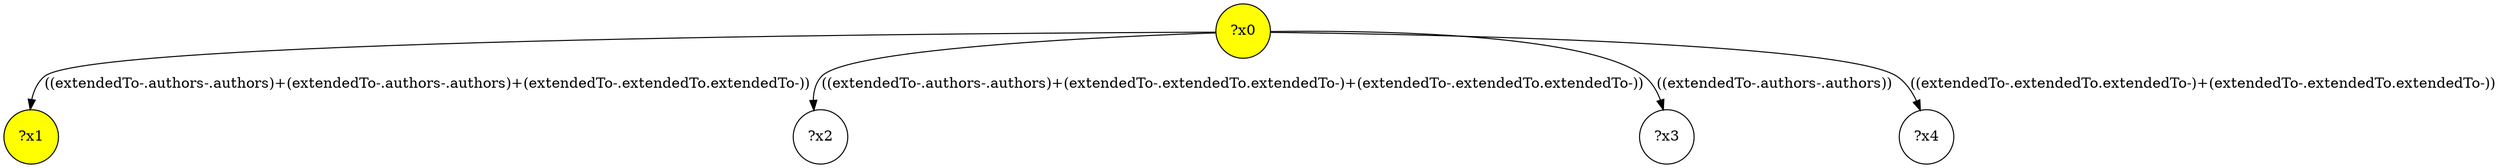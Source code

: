 digraph g {
	x0 [fillcolor="yellow", style="filled," shape=circle, label="?x0"];
	x1 [fillcolor="yellow", style="filled," shape=circle, label="?x1"];
	x0 -> x1 [label="((extendedTo-.authors-.authors)+(extendedTo-.authors-.authors)+(extendedTo-.extendedTo.extendedTo-))"];
	x2 [shape=circle, label="?x2"];
	x0 -> x2 [label="((extendedTo-.authors-.authors)+(extendedTo-.extendedTo.extendedTo-)+(extendedTo-.extendedTo.extendedTo-))"];
	x3 [shape=circle, label="?x3"];
	x0 -> x3 [label="((extendedTo-.authors-.authors))"];
	x4 [shape=circle, label="?x4"];
	x0 -> x4 [label="((extendedTo-.extendedTo.extendedTo-)+(extendedTo-.extendedTo.extendedTo-))"];
}
